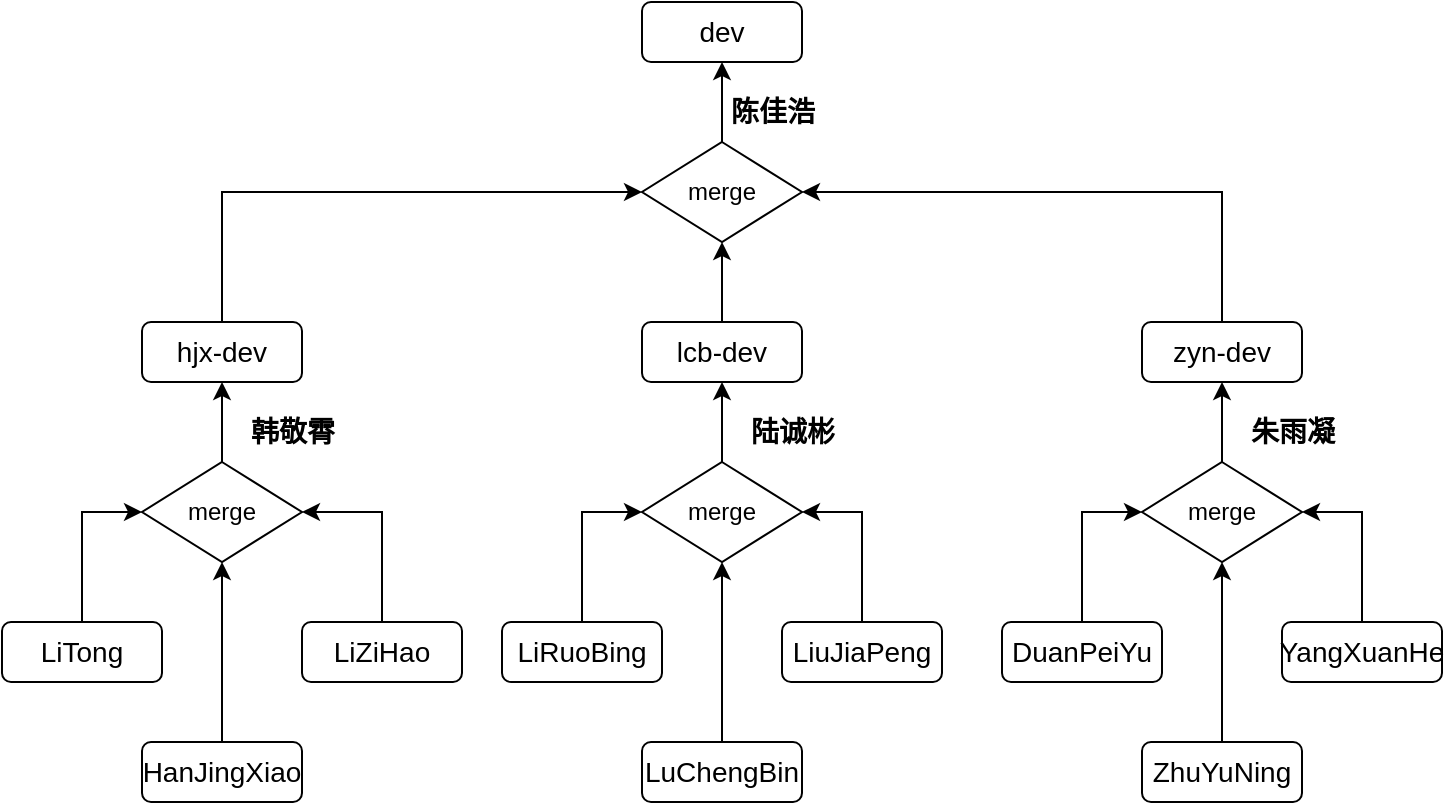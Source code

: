 <mxfile version="24.7.11">
  <diagram id="C5RBs43oDa-KdzZeNtuy" name="Page-1">
    <mxGraphModel dx="1050" dy="522" grid="1" gridSize="10" guides="1" tooltips="1" connect="1" arrows="1" fold="1" page="1" pageScale="1" pageWidth="827" pageHeight="1169" math="0" shadow="0">
      <root>
        <mxCell id="WIyWlLk6GJQsqaUBKTNV-0" />
        <mxCell id="WIyWlLk6GJQsqaUBKTNV-1" parent="WIyWlLk6GJQsqaUBKTNV-0" />
        <mxCell id="e9ITBhB58Za4XSSi68RV-18" value="&lt;font style=&quot;font-size: 14px;&quot;&gt;dev&lt;/font&gt;" style="rounded=1;whiteSpace=wrap;html=1;" vertex="1" parent="WIyWlLk6GJQsqaUBKTNV-1">
          <mxGeometry x="330" y="60" width="80" height="30" as="geometry" />
        </mxCell>
        <mxCell id="e9ITBhB58Za4XSSi68RV-23" style="edgeStyle=orthogonalEdgeStyle;rounded=0;orthogonalLoop=1;jettySize=auto;html=1;exitX=0.5;exitY=0;exitDx=0;exitDy=0;entryX=0;entryY=0.5;entryDx=0;entryDy=0;" edge="1" parent="WIyWlLk6GJQsqaUBKTNV-1" source="e9ITBhB58Za4XSSi68RV-19" target="e9ITBhB58Za4XSSi68RV-22">
          <mxGeometry relative="1" as="geometry" />
        </mxCell>
        <mxCell id="e9ITBhB58Za4XSSi68RV-19" value="&lt;font style=&quot;font-size: 14px;&quot;&gt;hjx-dev&lt;/font&gt;" style="rounded=1;whiteSpace=wrap;html=1;" vertex="1" parent="WIyWlLk6GJQsqaUBKTNV-1">
          <mxGeometry x="80" y="220" width="80" height="30" as="geometry" />
        </mxCell>
        <mxCell id="e9ITBhB58Za4XSSi68RV-25" style="edgeStyle=orthogonalEdgeStyle;rounded=0;orthogonalLoop=1;jettySize=auto;html=1;exitX=0.5;exitY=0;exitDx=0;exitDy=0;entryX=1;entryY=0.5;entryDx=0;entryDy=0;" edge="1" parent="WIyWlLk6GJQsqaUBKTNV-1" source="e9ITBhB58Za4XSSi68RV-20" target="e9ITBhB58Za4XSSi68RV-22">
          <mxGeometry relative="1" as="geometry" />
        </mxCell>
        <mxCell id="e9ITBhB58Za4XSSi68RV-20" value="&lt;font style=&quot;font-size: 14px;&quot;&gt;zyn-dev&lt;/font&gt;" style="rounded=1;whiteSpace=wrap;html=1;" vertex="1" parent="WIyWlLk6GJQsqaUBKTNV-1">
          <mxGeometry x="580" y="220" width="80" height="30" as="geometry" />
        </mxCell>
        <mxCell id="e9ITBhB58Za4XSSi68RV-24" style="edgeStyle=orthogonalEdgeStyle;rounded=0;orthogonalLoop=1;jettySize=auto;html=1;exitX=0.5;exitY=0;exitDx=0;exitDy=0;entryX=0.5;entryY=1;entryDx=0;entryDy=0;" edge="1" parent="WIyWlLk6GJQsqaUBKTNV-1" source="e9ITBhB58Za4XSSi68RV-21" target="e9ITBhB58Za4XSSi68RV-22">
          <mxGeometry relative="1" as="geometry" />
        </mxCell>
        <mxCell id="e9ITBhB58Za4XSSi68RV-21" value="&lt;font style=&quot;font-size: 14px;&quot;&gt;lcb-dev&lt;/font&gt;" style="rounded=1;whiteSpace=wrap;html=1;" vertex="1" parent="WIyWlLk6GJQsqaUBKTNV-1">
          <mxGeometry x="330" y="220" width="80" height="30" as="geometry" />
        </mxCell>
        <mxCell id="e9ITBhB58Za4XSSi68RV-26" style="edgeStyle=orthogonalEdgeStyle;rounded=0;orthogonalLoop=1;jettySize=auto;html=1;exitX=0.5;exitY=0;exitDx=0;exitDy=0;entryX=0.5;entryY=1;entryDx=0;entryDy=0;" edge="1" parent="WIyWlLk6GJQsqaUBKTNV-1" source="e9ITBhB58Za4XSSi68RV-22" target="e9ITBhB58Za4XSSi68RV-18">
          <mxGeometry relative="1" as="geometry" />
        </mxCell>
        <mxCell id="e9ITBhB58Za4XSSi68RV-22" value="merge" style="rhombus;whiteSpace=wrap;html=1;" vertex="1" parent="WIyWlLk6GJQsqaUBKTNV-1">
          <mxGeometry x="330" y="130" width="80" height="50" as="geometry" />
        </mxCell>
        <mxCell id="e9ITBhB58Za4XSSi68RV-27" value="&lt;span style=&quot;font-size: 14px;&quot;&gt;&lt;b&gt;陈佳浩&lt;/b&gt;&lt;/span&gt;" style="text;html=1;align=center;verticalAlign=middle;resizable=0;points=[];autosize=1;strokeColor=none;fillColor=none;" vertex="1" parent="WIyWlLk6GJQsqaUBKTNV-1">
          <mxGeometry x="360" y="100" width="70" height="30" as="geometry" />
        </mxCell>
        <mxCell id="e9ITBhB58Za4XSSi68RV-33" style="edgeStyle=orthogonalEdgeStyle;rounded=0;orthogonalLoop=1;jettySize=auto;html=1;exitX=0.5;exitY=0;exitDx=0;exitDy=0;entryX=0.5;entryY=1;entryDx=0;entryDy=0;" edge="1" parent="WIyWlLk6GJQsqaUBKTNV-1" source="e9ITBhB58Za4XSSi68RV-28" target="e9ITBhB58Za4XSSi68RV-20">
          <mxGeometry relative="1" as="geometry" />
        </mxCell>
        <mxCell id="e9ITBhB58Za4XSSi68RV-28" value="merge" style="rhombus;whiteSpace=wrap;html=1;" vertex="1" parent="WIyWlLk6GJQsqaUBKTNV-1">
          <mxGeometry x="580" y="290" width="80" height="50" as="geometry" />
        </mxCell>
        <mxCell id="e9ITBhB58Za4XSSi68RV-32" style="edgeStyle=orthogonalEdgeStyle;rounded=0;orthogonalLoop=1;jettySize=auto;html=1;exitX=0.5;exitY=0;exitDx=0;exitDy=0;entryX=0.5;entryY=1;entryDx=0;entryDy=0;" edge="1" parent="WIyWlLk6GJQsqaUBKTNV-1" source="e9ITBhB58Za4XSSi68RV-29" target="e9ITBhB58Za4XSSi68RV-21">
          <mxGeometry relative="1" as="geometry" />
        </mxCell>
        <mxCell id="e9ITBhB58Za4XSSi68RV-29" value="merge" style="rhombus;whiteSpace=wrap;html=1;" vertex="1" parent="WIyWlLk6GJQsqaUBKTNV-1">
          <mxGeometry x="330" y="290" width="80" height="50" as="geometry" />
        </mxCell>
        <mxCell id="e9ITBhB58Za4XSSi68RV-31" style="edgeStyle=orthogonalEdgeStyle;rounded=0;orthogonalLoop=1;jettySize=auto;html=1;exitX=0.5;exitY=0;exitDx=0;exitDy=0;entryX=0.5;entryY=1;entryDx=0;entryDy=0;" edge="1" parent="WIyWlLk6GJQsqaUBKTNV-1" source="e9ITBhB58Za4XSSi68RV-30" target="e9ITBhB58Za4XSSi68RV-19">
          <mxGeometry relative="1" as="geometry" />
        </mxCell>
        <mxCell id="e9ITBhB58Za4XSSi68RV-30" value="merge" style="rhombus;whiteSpace=wrap;html=1;" vertex="1" parent="WIyWlLk6GJQsqaUBKTNV-1">
          <mxGeometry x="80" y="290" width="80" height="50" as="geometry" />
        </mxCell>
        <mxCell id="e9ITBhB58Za4XSSi68RV-46" style="edgeStyle=orthogonalEdgeStyle;rounded=0;orthogonalLoop=1;jettySize=auto;html=1;exitX=0.5;exitY=0;exitDx=0;exitDy=0;entryX=0.5;entryY=1;entryDx=0;entryDy=0;" edge="1" parent="WIyWlLk6GJQsqaUBKTNV-1" source="e9ITBhB58Za4XSSi68RV-34" target="e9ITBhB58Za4XSSi68RV-29">
          <mxGeometry relative="1" as="geometry" />
        </mxCell>
        <mxCell id="e9ITBhB58Za4XSSi68RV-34" value="&lt;span style=&quot;font-size: 14px;&quot;&gt;LuChengBin&lt;/span&gt;" style="rounded=1;whiteSpace=wrap;html=1;" vertex="1" parent="WIyWlLk6GJQsqaUBKTNV-1">
          <mxGeometry x="330" y="430" width="80" height="30" as="geometry" />
        </mxCell>
        <mxCell id="e9ITBhB58Za4XSSi68RV-45" style="edgeStyle=orthogonalEdgeStyle;rounded=0;orthogonalLoop=1;jettySize=auto;html=1;exitX=0.5;exitY=0;exitDx=0;exitDy=0;entryX=0;entryY=0.5;entryDx=0;entryDy=0;" edge="1" parent="WIyWlLk6GJQsqaUBKTNV-1" source="e9ITBhB58Za4XSSi68RV-35" target="e9ITBhB58Za4XSSi68RV-29">
          <mxGeometry relative="1" as="geometry" />
        </mxCell>
        <mxCell id="e9ITBhB58Za4XSSi68RV-35" value="&lt;font style=&quot;font-size: 14px;&quot;&gt;LiRuoBing&lt;/font&gt;" style="rounded=1;whiteSpace=wrap;html=1;" vertex="1" parent="WIyWlLk6GJQsqaUBKTNV-1">
          <mxGeometry x="260" y="370" width="80" height="30" as="geometry" />
        </mxCell>
        <mxCell id="e9ITBhB58Za4XSSi68RV-43" style="edgeStyle=orthogonalEdgeStyle;rounded=0;orthogonalLoop=1;jettySize=auto;html=1;exitX=0.5;exitY=0;exitDx=0;exitDy=0;entryX=1;entryY=0.5;entryDx=0;entryDy=0;" edge="1" parent="WIyWlLk6GJQsqaUBKTNV-1" source="e9ITBhB58Za4XSSi68RV-36" target="e9ITBhB58Za4XSSi68RV-30">
          <mxGeometry relative="1" as="geometry" />
        </mxCell>
        <mxCell id="e9ITBhB58Za4XSSi68RV-36" value="&lt;font style=&quot;font-size: 14px;&quot;&gt;LiZiHao&lt;/font&gt;" style="rounded=1;whiteSpace=wrap;html=1;" vertex="1" parent="WIyWlLk6GJQsqaUBKTNV-1">
          <mxGeometry x="160" y="370" width="80" height="30" as="geometry" />
        </mxCell>
        <mxCell id="e9ITBhB58Za4XSSi68RV-41" style="edgeStyle=orthogonalEdgeStyle;rounded=0;orthogonalLoop=1;jettySize=auto;html=1;exitX=0.5;exitY=0;exitDx=0;exitDy=0;entryX=0.5;entryY=1;entryDx=0;entryDy=0;" edge="1" parent="WIyWlLk6GJQsqaUBKTNV-1" source="e9ITBhB58Za4XSSi68RV-37" target="e9ITBhB58Za4XSSi68RV-30">
          <mxGeometry relative="1" as="geometry" />
        </mxCell>
        <mxCell id="e9ITBhB58Za4XSSi68RV-37" value="&lt;font style=&quot;font-size: 14px;&quot;&gt;HanJingXiao&lt;/font&gt;" style="rounded=1;whiteSpace=wrap;html=1;" vertex="1" parent="WIyWlLk6GJQsqaUBKTNV-1">
          <mxGeometry x="80" y="430" width="80" height="30" as="geometry" />
        </mxCell>
        <mxCell id="e9ITBhB58Za4XSSi68RV-42" style="edgeStyle=orthogonalEdgeStyle;rounded=0;orthogonalLoop=1;jettySize=auto;html=1;exitX=0.5;exitY=0;exitDx=0;exitDy=0;entryX=0;entryY=0.5;entryDx=0;entryDy=0;" edge="1" parent="WIyWlLk6GJQsqaUBKTNV-1" source="e9ITBhB58Za4XSSi68RV-38" target="e9ITBhB58Za4XSSi68RV-30">
          <mxGeometry relative="1" as="geometry" />
        </mxCell>
        <mxCell id="e9ITBhB58Za4XSSi68RV-38" value="&lt;font style=&quot;font-size: 14px;&quot;&gt;LiTong&lt;/font&gt;" style="rounded=1;whiteSpace=wrap;html=1;" vertex="1" parent="WIyWlLk6GJQsqaUBKTNV-1">
          <mxGeometry x="10" y="370" width="80" height="30" as="geometry" />
        </mxCell>
        <mxCell id="e9ITBhB58Za4XSSi68RV-47" style="edgeStyle=orthogonalEdgeStyle;rounded=0;orthogonalLoop=1;jettySize=auto;html=1;exitX=0.5;exitY=0;exitDx=0;exitDy=0;entryX=1;entryY=0.5;entryDx=0;entryDy=0;" edge="1" parent="WIyWlLk6GJQsqaUBKTNV-1" source="e9ITBhB58Za4XSSi68RV-40" target="e9ITBhB58Za4XSSi68RV-29">
          <mxGeometry relative="1" as="geometry" />
        </mxCell>
        <mxCell id="e9ITBhB58Za4XSSi68RV-40" value="&lt;font style=&quot;font-size: 14px;&quot;&gt;LiuJiaPeng&lt;/font&gt;" style="rounded=1;whiteSpace=wrap;html=1;" vertex="1" parent="WIyWlLk6GJQsqaUBKTNV-1">
          <mxGeometry x="400" y="370" width="80" height="30" as="geometry" />
        </mxCell>
        <mxCell id="e9ITBhB58Za4XSSi68RV-44" value="&lt;b&gt;&lt;font style=&quot;font-size: 14px;&quot;&gt;韩敬霄&lt;/font&gt;&lt;/b&gt;" style="text;html=1;align=center;verticalAlign=middle;resizable=0;points=[];autosize=1;strokeColor=none;fillColor=none;" vertex="1" parent="WIyWlLk6GJQsqaUBKTNV-1">
          <mxGeometry x="120" y="260" width="70" height="30" as="geometry" />
        </mxCell>
        <mxCell id="e9ITBhB58Za4XSSi68RV-53" style="edgeStyle=orthogonalEdgeStyle;rounded=0;orthogonalLoop=1;jettySize=auto;html=1;exitX=0.5;exitY=0;exitDx=0;exitDy=0;entryX=0.5;entryY=1;entryDx=0;entryDy=0;" edge="1" parent="WIyWlLk6GJQsqaUBKTNV-1" source="e9ITBhB58Za4XSSi68RV-48" target="e9ITBhB58Za4XSSi68RV-28">
          <mxGeometry relative="1" as="geometry" />
        </mxCell>
        <mxCell id="e9ITBhB58Za4XSSi68RV-48" value="&lt;span style=&quot;font-size: 14px;&quot;&gt;ZhuYuNing&lt;/span&gt;" style="rounded=1;whiteSpace=wrap;html=1;" vertex="1" parent="WIyWlLk6GJQsqaUBKTNV-1">
          <mxGeometry x="580" y="430" width="80" height="30" as="geometry" />
        </mxCell>
        <mxCell id="e9ITBhB58Za4XSSi68RV-51" style="edgeStyle=orthogonalEdgeStyle;rounded=0;orthogonalLoop=1;jettySize=auto;html=1;exitX=0.5;exitY=0;exitDx=0;exitDy=0;entryX=0;entryY=0.5;entryDx=0;entryDy=0;" edge="1" parent="WIyWlLk6GJQsqaUBKTNV-1" source="e9ITBhB58Za4XSSi68RV-49" target="e9ITBhB58Za4XSSi68RV-28">
          <mxGeometry relative="1" as="geometry" />
        </mxCell>
        <mxCell id="e9ITBhB58Za4XSSi68RV-49" value="&lt;font style=&quot;font-size: 14px;&quot;&gt;DuanPeiYu&lt;/font&gt;" style="rounded=1;whiteSpace=wrap;html=1;" vertex="1" parent="WIyWlLk6GJQsqaUBKTNV-1">
          <mxGeometry x="510" y="370" width="80" height="30" as="geometry" />
        </mxCell>
        <mxCell id="e9ITBhB58Za4XSSi68RV-52" style="edgeStyle=orthogonalEdgeStyle;rounded=0;orthogonalLoop=1;jettySize=auto;html=1;exitX=0.5;exitY=0;exitDx=0;exitDy=0;entryX=1;entryY=0.5;entryDx=0;entryDy=0;" edge="1" parent="WIyWlLk6GJQsqaUBKTNV-1" source="e9ITBhB58Za4XSSi68RV-50" target="e9ITBhB58Za4XSSi68RV-28">
          <mxGeometry relative="1" as="geometry" />
        </mxCell>
        <mxCell id="e9ITBhB58Za4XSSi68RV-50" value="&lt;font style=&quot;font-size: 14px;&quot;&gt;YangXuanHe&lt;/font&gt;" style="rounded=1;whiteSpace=wrap;html=1;" vertex="1" parent="WIyWlLk6GJQsqaUBKTNV-1">
          <mxGeometry x="650" y="370" width="80" height="30" as="geometry" />
        </mxCell>
        <mxCell id="e9ITBhB58Za4XSSi68RV-54" value="&lt;b&gt;&lt;font style=&quot;font-size: 14px;&quot;&gt;朱雨凝&lt;/font&gt;&lt;/b&gt;" style="text;html=1;align=center;verticalAlign=middle;resizable=0;points=[];autosize=1;strokeColor=none;fillColor=none;" vertex="1" parent="WIyWlLk6GJQsqaUBKTNV-1">
          <mxGeometry x="620" y="260" width="70" height="30" as="geometry" />
        </mxCell>
        <mxCell id="e9ITBhB58Za4XSSi68RV-55" value="&lt;span style=&quot;font-size: 14px;&quot;&gt;&lt;b&gt;陆诚彬&lt;/b&gt;&lt;/span&gt;" style="text;html=1;align=center;verticalAlign=middle;resizable=0;points=[];autosize=1;strokeColor=none;fillColor=none;" vertex="1" parent="WIyWlLk6GJQsqaUBKTNV-1">
          <mxGeometry x="370" y="260" width="70" height="30" as="geometry" />
        </mxCell>
      </root>
    </mxGraphModel>
  </diagram>
</mxfile>
